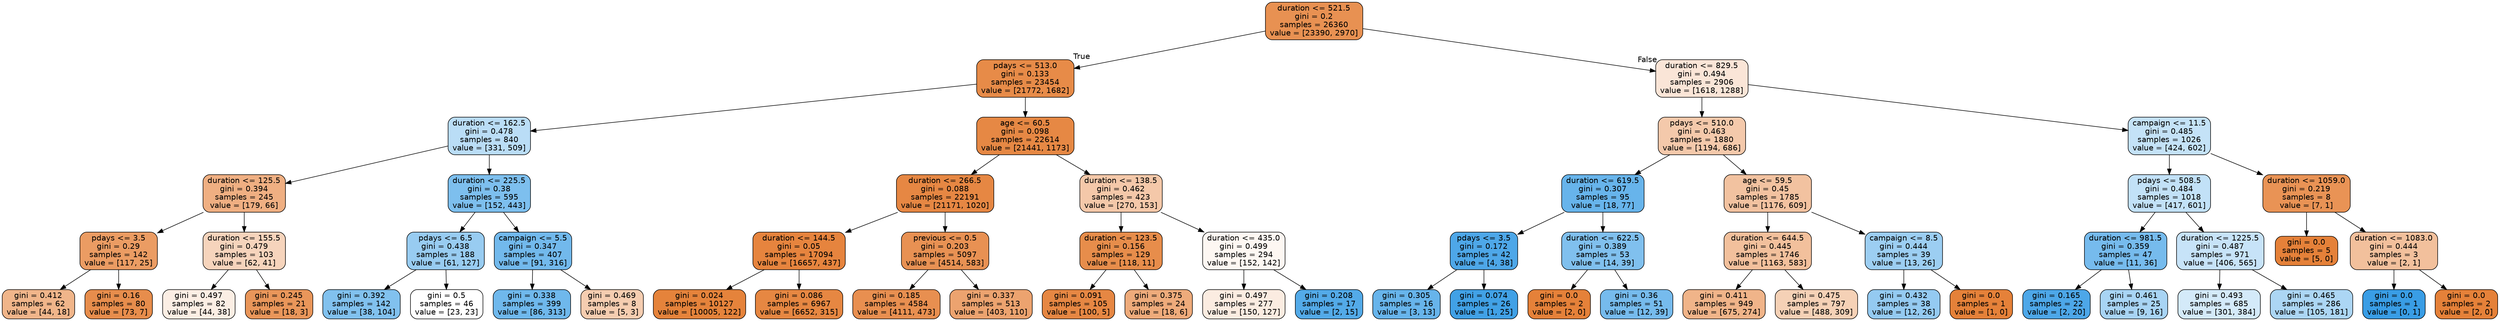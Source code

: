 digraph Tree {
node [shape=box, style="filled, rounded", color="black", fontname="helvetica"] ;
edge [fontname="helvetica"] ;
0 [label="duration <= 521.5\ngini = 0.2\nsamples = 26360\nvalue = [23390, 2970]", fillcolor="#e89152"] ;
1 [label="pdays <= 513.0\ngini = 0.133\nsamples = 23454\nvalue = [21772, 1682]", fillcolor="#e78b48"] ;
0 -> 1 [labeldistance=2.5, labelangle=45, headlabel="True"] ;
2 [label="duration <= 162.5\ngini = 0.478\nsamples = 840\nvalue = [331, 509]", fillcolor="#baddf6"] ;
1 -> 2 ;
3 [label="duration <= 125.5\ngini = 0.394\nsamples = 245\nvalue = [179, 66]", fillcolor="#efaf82"] ;
2 -> 3 ;
4 [label="pdays <= 3.5\ngini = 0.29\nsamples = 142\nvalue = [117, 25]", fillcolor="#eb9c63"] ;
3 -> 4 ;
5 [label="gini = 0.412\nsamples = 62\nvalue = [44, 18]", fillcolor="#f0b58a"] ;
4 -> 5 ;
6 [label="gini = 0.16\nsamples = 80\nvalue = [73, 7]", fillcolor="#e78d4c"] ;
4 -> 6 ;
7 [label="duration <= 155.5\ngini = 0.479\nsamples = 103\nvalue = [62, 41]", fillcolor="#f6d4bc"] ;
3 -> 7 ;
8 [label="gini = 0.497\nsamples = 82\nvalue = [44, 38]", fillcolor="#fbeee4"] ;
7 -> 8 ;
9 [label="gini = 0.245\nsamples = 21\nvalue = [18, 3]", fillcolor="#e9965a"] ;
7 -> 9 ;
10 [label="duration <= 225.5\ngini = 0.38\nsamples = 595\nvalue = [152, 443]", fillcolor="#7dbfee"] ;
2 -> 10 ;
11 [label="pdays <= 6.5\ngini = 0.438\nsamples = 188\nvalue = [61, 127]", fillcolor="#98ccf1"] ;
10 -> 11 ;
12 [label="gini = 0.392\nsamples = 142\nvalue = [38, 104]", fillcolor="#81c1ee"] ;
11 -> 12 ;
13 [label="gini = 0.5\nsamples = 46\nvalue = [23, 23]", fillcolor="#ffffff"] ;
11 -> 13 ;
14 [label="campaign <= 5.5\ngini = 0.347\nsamples = 407\nvalue = [91, 316]", fillcolor="#72b9ec"] ;
10 -> 14 ;
15 [label="gini = 0.338\nsamples = 399\nvalue = [86, 313]", fillcolor="#6fb8ec"] ;
14 -> 15 ;
16 [label="gini = 0.469\nsamples = 8\nvalue = [5, 3]", fillcolor="#f5cdb0"] ;
14 -> 16 ;
17 [label="age <= 60.5\ngini = 0.098\nsamples = 22614\nvalue = [21441, 1173]", fillcolor="#e68844"] ;
1 -> 17 ;
18 [label="duration <= 266.5\ngini = 0.088\nsamples = 22191\nvalue = [21171, 1020]", fillcolor="#e68743"] ;
17 -> 18 ;
19 [label="duration <= 144.5\ngini = 0.05\nsamples = 17094\nvalue = [16657, 437]", fillcolor="#e6843e"] ;
18 -> 19 ;
20 [label="gini = 0.024\nsamples = 10127\nvalue = [10005, 122]", fillcolor="#e5833b"] ;
19 -> 20 ;
21 [label="gini = 0.086\nsamples = 6967\nvalue = [6652, 315]", fillcolor="#e68742"] ;
19 -> 21 ;
22 [label="previous <= 0.5\ngini = 0.203\nsamples = 5097\nvalue = [4514, 583]", fillcolor="#e89153"] ;
18 -> 22 ;
23 [label="gini = 0.185\nsamples = 4584\nvalue = [4111, 473]", fillcolor="#e88f50"] ;
22 -> 23 ;
24 [label="gini = 0.337\nsamples = 513\nvalue = [403, 110]", fillcolor="#eca36f"] ;
22 -> 24 ;
25 [label="duration <= 138.5\ngini = 0.462\nsamples = 423\nvalue = [270, 153]", fillcolor="#f4c8a9"] ;
17 -> 25 ;
26 [label="duration <= 123.5\ngini = 0.156\nsamples = 129\nvalue = [118, 11]", fillcolor="#e78d4b"] ;
25 -> 26 ;
27 [label="gini = 0.091\nsamples = 105\nvalue = [100, 5]", fillcolor="#e68743"] ;
26 -> 27 ;
28 [label="gini = 0.375\nsamples = 24\nvalue = [18, 6]", fillcolor="#eeab7b"] ;
26 -> 28 ;
29 [label="duration <= 435.0\ngini = 0.499\nsamples = 294\nvalue = [152, 142]", fillcolor="#fdf7f2"] ;
25 -> 29 ;
30 [label="gini = 0.497\nsamples = 277\nvalue = [150, 127]", fillcolor="#fbece1"] ;
29 -> 30 ;
31 [label="gini = 0.208\nsamples = 17\nvalue = [2, 15]", fillcolor="#53aae8"] ;
29 -> 31 ;
32 [label="duration <= 829.5\ngini = 0.494\nsamples = 2906\nvalue = [1618, 1288]", fillcolor="#fae5d7"] ;
0 -> 32 [labeldistance=2.5, labelangle=-45, headlabel="False"] ;
33 [label="pdays <= 510.0\ngini = 0.463\nsamples = 1880\nvalue = [1194, 686]", fillcolor="#f4c9ab"] ;
32 -> 33 ;
34 [label="duration <= 619.5\ngini = 0.307\nsamples = 95\nvalue = [18, 77]", fillcolor="#67b4eb"] ;
33 -> 34 ;
35 [label="pdays <= 3.5\ngini = 0.172\nsamples = 42\nvalue = [4, 38]", fillcolor="#4ea7e8"] ;
34 -> 35 ;
36 [label="gini = 0.305\nsamples = 16\nvalue = [3, 13]", fillcolor="#67b4eb"] ;
35 -> 36 ;
37 [label="gini = 0.074\nsamples = 26\nvalue = [1, 25]", fillcolor="#41a1e6"] ;
35 -> 37 ;
38 [label="duration <= 622.5\ngini = 0.389\nsamples = 53\nvalue = [14, 39]", fillcolor="#80c0ee"] ;
34 -> 38 ;
39 [label="gini = 0.0\nsamples = 2\nvalue = [2, 0]", fillcolor="#e58139"] ;
38 -> 39 ;
40 [label="gini = 0.36\nsamples = 51\nvalue = [12, 39]", fillcolor="#76bbed"] ;
38 -> 40 ;
41 [label="age <= 59.5\ngini = 0.45\nsamples = 1785\nvalue = [1176, 609]", fillcolor="#f2c2a0"] ;
33 -> 41 ;
42 [label="duration <= 644.5\ngini = 0.445\nsamples = 1746\nvalue = [1163, 583]", fillcolor="#f2c09c"] ;
41 -> 42 ;
43 [label="gini = 0.411\nsamples = 949\nvalue = [675, 274]", fillcolor="#f0b489"] ;
42 -> 43 ;
44 [label="gini = 0.475\nsamples = 797\nvalue = [488, 309]", fillcolor="#f5d1b6"] ;
42 -> 44 ;
45 [label="campaign <= 8.5\ngini = 0.444\nsamples = 39\nvalue = [13, 26]", fillcolor="#9ccef2"] ;
41 -> 45 ;
46 [label="gini = 0.432\nsamples = 38\nvalue = [12, 26]", fillcolor="#94caf1"] ;
45 -> 46 ;
47 [label="gini = 0.0\nsamples = 1\nvalue = [1, 0]", fillcolor="#e58139"] ;
45 -> 47 ;
48 [label="campaign <= 11.5\ngini = 0.485\nsamples = 1026\nvalue = [424, 602]", fillcolor="#c4e2f7"] ;
32 -> 48 ;
49 [label="pdays <= 508.5\ngini = 0.484\nsamples = 1018\nvalue = [417, 601]", fillcolor="#c2e1f7"] ;
48 -> 49 ;
50 [label="duration <= 981.5\ngini = 0.359\nsamples = 47\nvalue = [11, 36]", fillcolor="#76bbed"] ;
49 -> 50 ;
51 [label="gini = 0.165\nsamples = 22\nvalue = [2, 20]", fillcolor="#4da7e8"] ;
50 -> 51 ;
52 [label="gini = 0.461\nsamples = 25\nvalue = [9, 16]", fillcolor="#a8d4f4"] ;
50 -> 52 ;
53 [label="duration <= 1225.5\ngini = 0.487\nsamples = 971\nvalue = [406, 565]", fillcolor="#c7e3f8"] ;
49 -> 53 ;
54 [label="gini = 0.493\nsamples = 685\nvalue = [301, 384]", fillcolor="#d4eaf9"] ;
53 -> 54 ;
55 [label="gini = 0.465\nsamples = 286\nvalue = [105, 181]", fillcolor="#acd6f4"] ;
53 -> 55 ;
56 [label="duration <= 1059.0\ngini = 0.219\nsamples = 8\nvalue = [7, 1]", fillcolor="#e99355"] ;
48 -> 56 ;
57 [label="gini = 0.0\nsamples = 5\nvalue = [5, 0]", fillcolor="#e58139"] ;
56 -> 57 ;
58 [label="duration <= 1083.0\ngini = 0.444\nsamples = 3\nvalue = [2, 1]", fillcolor="#f2c09c"] ;
56 -> 58 ;
59 [label="gini = 0.0\nsamples = 1\nvalue = [0, 1]", fillcolor="#399de5"] ;
58 -> 59 ;
60 [label="gini = 0.0\nsamples = 2\nvalue = [2, 0]", fillcolor="#e58139"] ;
58 -> 60 ;
}